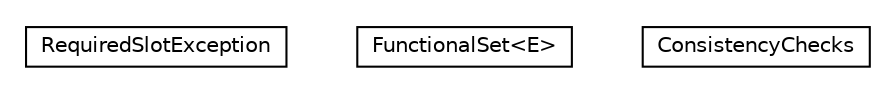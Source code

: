 #!/usr/local/bin/dot
#
# Class diagram 
# Generated by UMLGraph version 5.1 (http://www.umlgraph.org/)
#

digraph G {
	edge [fontname="Helvetica",fontsize=10,labelfontname="Helvetica",labelfontsize=10];
	node [fontname="Helvetica",fontsize=10,shape=plaintext];
	nodesep=0.25;
	ranksep=0.5;
	// pt.ist.fenixframework.backend.jvstmojb.dml.runtime.RequiredSlotException
	c11943 [label=<<table title="pt.ist.fenixframework.backend.jvstmojb.dml.runtime.RequiredSlotException" border="0" cellborder="1" cellspacing="0" cellpadding="2" port="p" href="./RequiredSlotException.html">
		<tr><td><table border="0" cellspacing="0" cellpadding="1">
<tr><td align="center" balign="center"> RequiredSlotException </td></tr>
		</table></td></tr>
		</table>>, fontname="Helvetica", fontcolor="black", fontsize=10.0];
	// pt.ist.fenixframework.backend.jvstmojb.dml.runtime.FunctionalSet<E>
	c11944 [label=<<table title="pt.ist.fenixframework.backend.jvstmojb.dml.runtime.FunctionalSet" border="0" cellborder="1" cellspacing="0" cellpadding="2" port="p" href="./FunctionalSet.html">
		<tr><td><table border="0" cellspacing="0" cellpadding="1">
<tr><td align="center" balign="center"> FunctionalSet&lt;E&gt; </td></tr>
		</table></td></tr>
		</table>>, fontname="Helvetica", fontcolor="black", fontsize=10.0];
	// pt.ist.fenixframework.backend.jvstmojb.dml.runtime.ConsistencyChecks
	c11945 [label=<<table title="pt.ist.fenixframework.backend.jvstmojb.dml.runtime.ConsistencyChecks" border="0" cellborder="1" cellspacing="0" cellpadding="2" port="p" href="./ConsistencyChecks.html">
		<tr><td><table border="0" cellspacing="0" cellpadding="1">
<tr><td align="center" balign="center"> ConsistencyChecks </td></tr>
		</table></td></tr>
		</table>>, fontname="Helvetica", fontcolor="black", fontsize=10.0];
}


